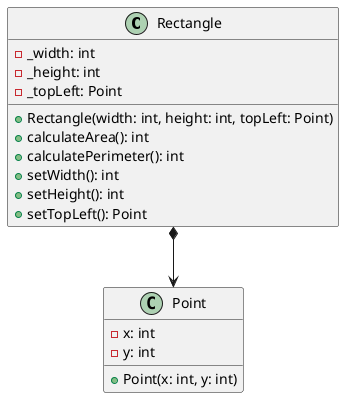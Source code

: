 @startuml
class Rectangle {
  - _width: int
  - _height: int
  - _topLeft: Point

  + Rectangle(width: int, height: int, topLeft: Point)
  + calculateArea(): int
  + calculatePerimeter(): int
  + setWidth(): int
  + setHeight(): int
  + setTopLeft(): Point
}

class Point {
  - x: int
  - y: int

  + Point(x: int, y: int)
}

Rectangle *--> Point

@enduml
